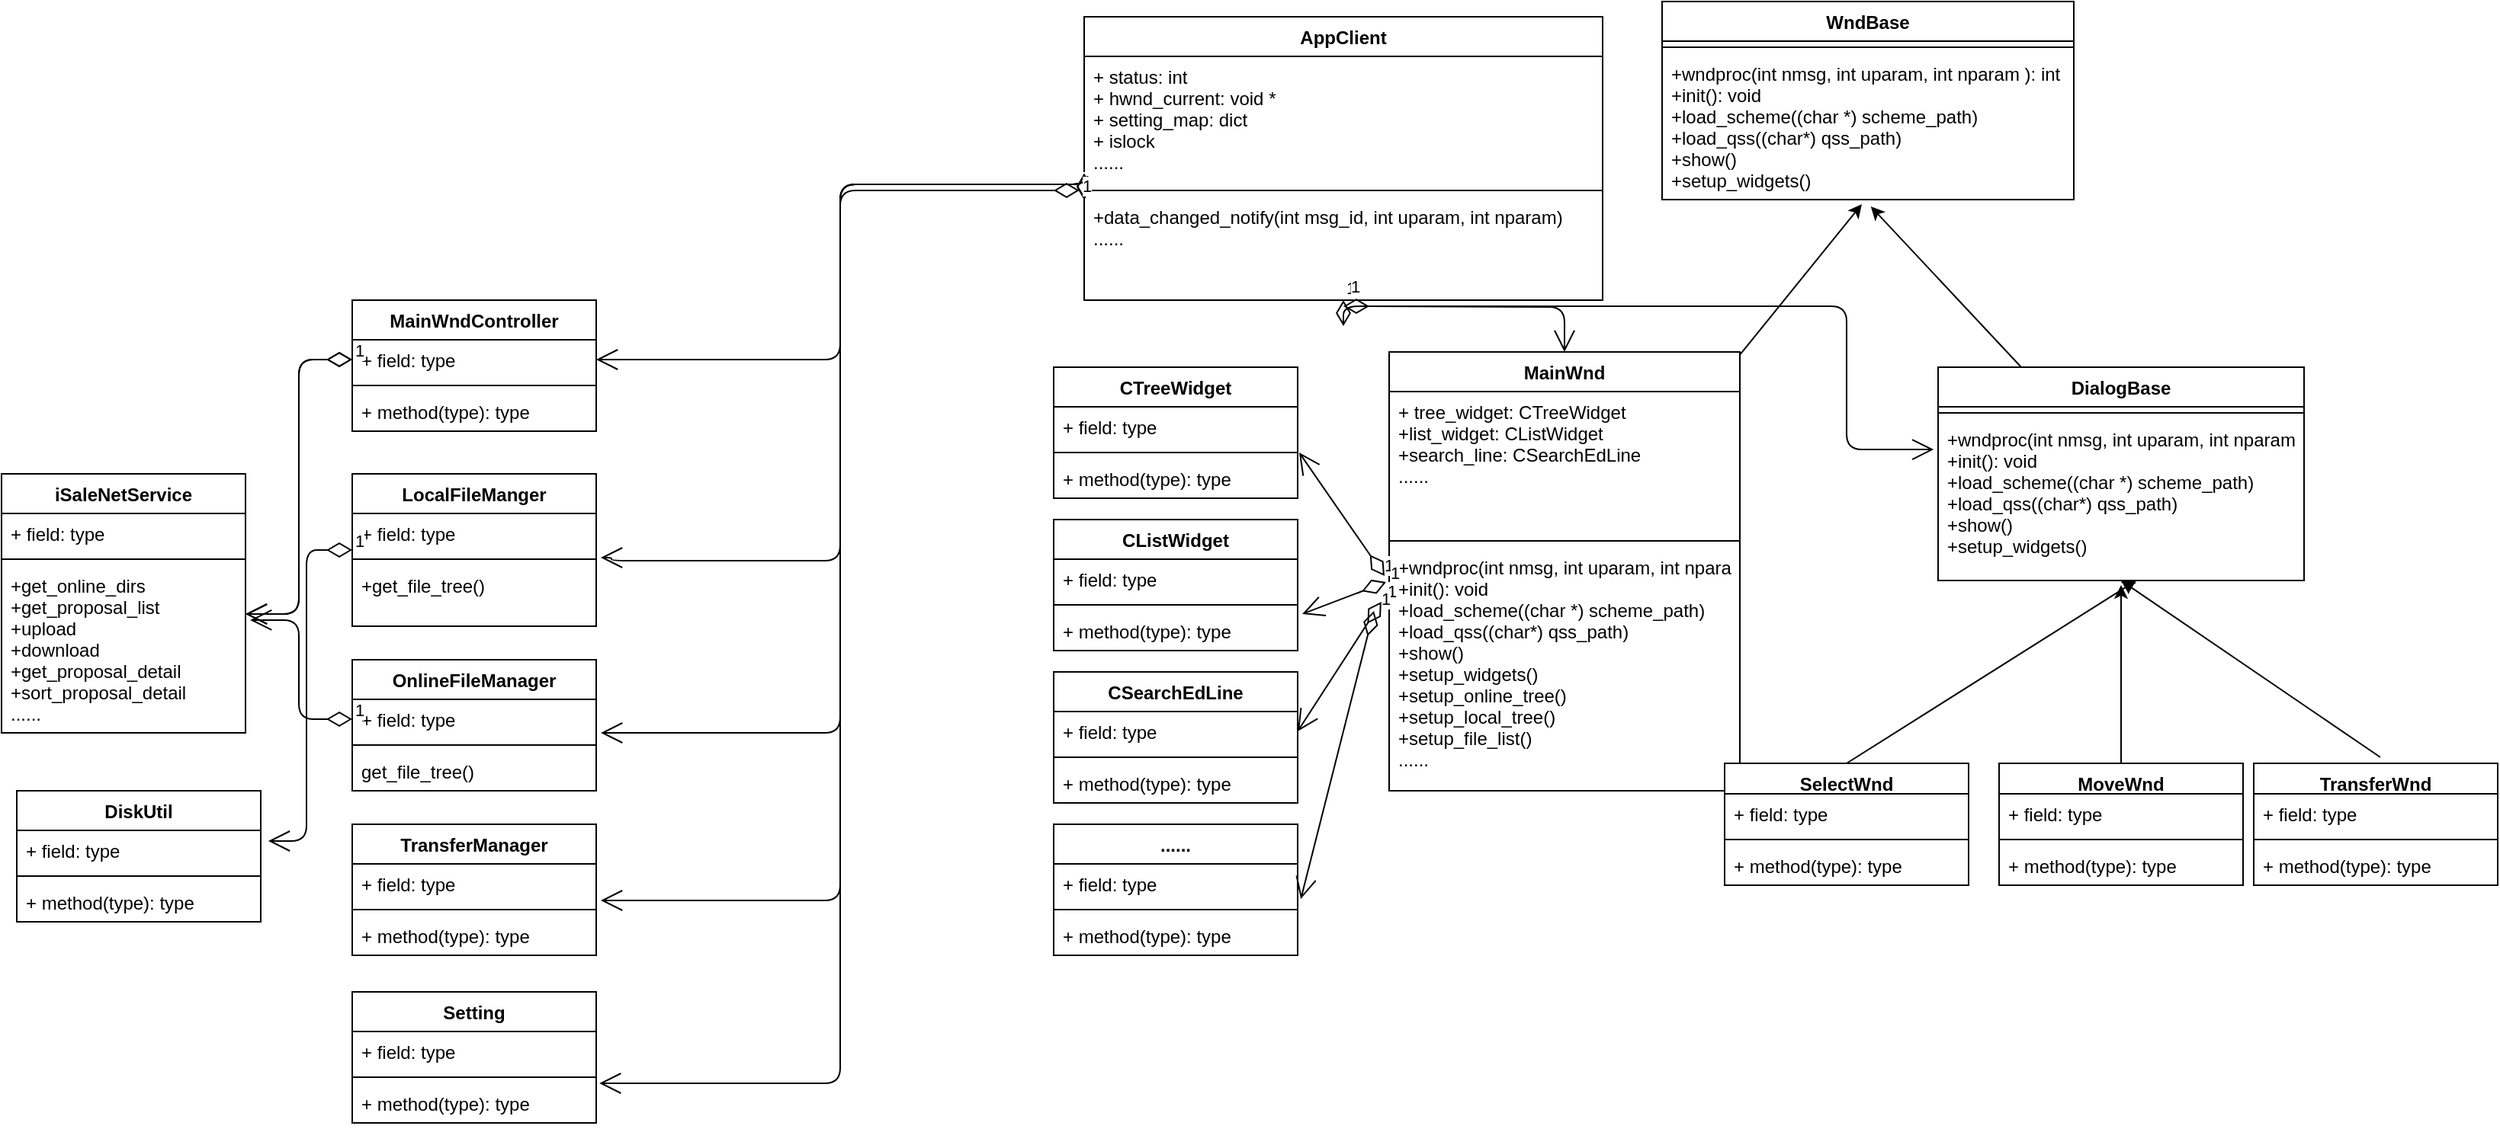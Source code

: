 <mxfile version="13.9.8" type="github">
  <diagram id="mhuhX_jn_Kd6gjhFbVmf" name="Page-1">
    <mxGraphModel dx="1865" dy="547" grid="1" gridSize="10" guides="1" tooltips="1" connect="1" arrows="1" fold="1" page="1" pageScale="1" pageWidth="827" pageHeight="1169" math="0" shadow="0">
      <root>
        <mxCell id="0" />
        <mxCell id="1" parent="0" />
        <mxCell id="v1zgGcd16w-6XDdjeVEZ-2" value="WndBase" style="swimlane;fontStyle=1;align=center;verticalAlign=top;childLayout=stackLayout;horizontal=1;startSize=26;horizontalStack=0;resizeParent=1;resizeParentMax=0;resizeLast=0;collapsible=1;marginBottom=0;" vertex="1" parent="1">
          <mxGeometry x="279" y="20" width="270" height="130" as="geometry" />
        </mxCell>
        <mxCell id="v1zgGcd16w-6XDdjeVEZ-4" value="" style="line;strokeWidth=1;fillColor=none;align=left;verticalAlign=middle;spacingTop=-1;spacingLeft=3;spacingRight=3;rotatable=0;labelPosition=right;points=[];portConstraint=eastwest;" vertex="1" parent="v1zgGcd16w-6XDdjeVEZ-2">
          <mxGeometry y="26" width="270" height="8" as="geometry" />
        </mxCell>
        <mxCell id="v1zgGcd16w-6XDdjeVEZ-5" value="+wndproc(int nmsg, int uparam, int nparam ): int&#xa;+init(): void&#xa;+load_scheme((char *) scheme_path)&#xa;+load_qss((char*) qss_path)&#xa;+show()&#xa;+setup_widgets()&#xa;&#xa;&#xa;" style="text;strokeColor=none;fillColor=none;align=left;verticalAlign=top;spacingLeft=4;spacingRight=4;overflow=hidden;rotatable=0;points=[[0,0.5],[1,0.5]];portConstraint=eastwest;" vertex="1" parent="v1zgGcd16w-6XDdjeVEZ-2">
          <mxGeometry y="34" width="270" height="96" as="geometry" />
        </mxCell>
        <mxCell id="v1zgGcd16w-6XDdjeVEZ-19" value="" style="rounded=0;orthogonalLoop=1;jettySize=auto;html=1;" edge="1" parent="1" source="v1zgGcd16w-6XDdjeVEZ-6">
          <mxGeometry relative="1" as="geometry">
            <mxPoint x="410" y="153" as="targetPoint" />
          </mxGeometry>
        </mxCell>
        <mxCell id="v1zgGcd16w-6XDdjeVEZ-6" value="MainWnd" style="swimlane;fontStyle=1;align=center;verticalAlign=top;childLayout=stackLayout;horizontal=1;startSize=26;horizontalStack=0;resizeParent=1;resizeParentMax=0;resizeLast=0;collapsible=1;marginBottom=0;" vertex="1" parent="1">
          <mxGeometry x="100" y="250" width="230" height="288" as="geometry" />
        </mxCell>
        <mxCell id="v1zgGcd16w-6XDdjeVEZ-7" value="+ tree_widget: CTreeWidget&#xa;+list_widget: CListWidget&#xa;+search_line: CSearchEdLine&#xa;......&#xa;" style="text;strokeColor=none;fillColor=none;align=left;verticalAlign=top;spacingLeft=4;spacingRight=4;overflow=hidden;rotatable=0;points=[[0,0.5],[1,0.5]];portConstraint=eastwest;" vertex="1" parent="v1zgGcd16w-6XDdjeVEZ-6">
          <mxGeometry y="26" width="230" height="94" as="geometry" />
        </mxCell>
        <mxCell id="v1zgGcd16w-6XDdjeVEZ-8" value="" style="line;strokeWidth=1;fillColor=none;align=left;verticalAlign=middle;spacingTop=-1;spacingLeft=3;spacingRight=3;rotatable=0;labelPosition=right;points=[];portConstraint=eastwest;" vertex="1" parent="v1zgGcd16w-6XDdjeVEZ-6">
          <mxGeometry y="120" width="230" height="8" as="geometry" />
        </mxCell>
        <mxCell id="v1zgGcd16w-6XDdjeVEZ-9" value="+wndproc(int nmsg, int uparam, int nparam ): int&#xa;+init(): void&#xa;+load_scheme((char *) scheme_path)&#xa;+load_qss((char*) qss_path)&#xa;+show()&#xa;+setup_widgets()&#xa;+setup_online_tree()&#xa;+setup_local_tree()&#xa;+setup_file_list()&#xa;......&#xa;&#xa;" style="text;strokeColor=none;fillColor=none;align=left;verticalAlign=top;spacingLeft=4;spacingRight=4;overflow=hidden;rotatable=0;points=[[0,0.5],[1,0.5]];portConstraint=eastwest;" vertex="1" parent="v1zgGcd16w-6XDdjeVEZ-6">
          <mxGeometry y="128" width="230" height="160" as="geometry" />
        </mxCell>
        <mxCell id="v1zgGcd16w-6XDdjeVEZ-21" value="" style="edgeStyle=none;rounded=0;orthogonalLoop=1;jettySize=auto;html=1;entryX=0.507;entryY=1.047;entryDx=0;entryDy=0;entryPerimeter=0;" edge="1" parent="1" source="v1zgGcd16w-6XDdjeVEZ-10" target="v1zgGcd16w-6XDdjeVEZ-5">
          <mxGeometry relative="1" as="geometry">
            <mxPoint x="410" y="160" as="targetPoint" />
          </mxGeometry>
        </mxCell>
        <mxCell id="v1zgGcd16w-6XDdjeVEZ-10" value="DialogBase" style="swimlane;fontStyle=1;align=center;verticalAlign=top;childLayout=stackLayout;horizontal=1;startSize=26;horizontalStack=0;resizeParent=1;resizeParentMax=0;resizeLast=0;collapsible=1;marginBottom=0;" vertex="1" parent="1">
          <mxGeometry x="460" y="260" width="240" height="140" as="geometry" />
        </mxCell>
        <mxCell id="v1zgGcd16w-6XDdjeVEZ-12" value="" style="line;strokeWidth=1;fillColor=none;align=left;verticalAlign=middle;spacingTop=-1;spacingLeft=3;spacingRight=3;rotatable=0;labelPosition=right;points=[];portConstraint=eastwest;" vertex="1" parent="v1zgGcd16w-6XDdjeVEZ-10">
          <mxGeometry y="26" width="240" height="8" as="geometry" />
        </mxCell>
        <mxCell id="v1zgGcd16w-6XDdjeVEZ-13" value="+wndproc(int nmsg, int uparam, int nparam ): int&#xa;+init(): void&#xa;+load_scheme((char *) scheme_path)&#xa;+load_qss((char*) qss_path)&#xa;+show()&#xa;+setup_widgets()&#xa;" style="text;strokeColor=none;fillColor=none;align=left;verticalAlign=top;spacingLeft=4;spacingRight=4;overflow=hidden;rotatable=0;points=[[0,0.5],[1,0.5]];portConstraint=eastwest;" vertex="1" parent="v1zgGcd16w-6XDdjeVEZ-10">
          <mxGeometry y="34" width="240" height="106" as="geometry" />
        </mxCell>
        <mxCell id="v1zgGcd16w-6XDdjeVEZ-22" value="MoveWnd" style="swimlane;fontStyle=1;align=center;verticalAlign=top;childLayout=stackLayout;horizontal=1;startSize=20;horizontalStack=0;resizeParent=1;resizeParentMax=0;resizeLast=0;collapsible=1;marginBottom=0;" vertex="1" parent="1">
          <mxGeometry x="500" y="520" width="160" height="80" as="geometry" />
        </mxCell>
        <mxCell id="v1zgGcd16w-6XDdjeVEZ-23" value="+ field: type" style="text;strokeColor=none;fillColor=none;align=left;verticalAlign=top;spacingLeft=4;spacingRight=4;overflow=hidden;rotatable=0;points=[[0,0.5],[1,0.5]];portConstraint=eastwest;" vertex="1" parent="v1zgGcd16w-6XDdjeVEZ-22">
          <mxGeometry y="20" width="160" height="26" as="geometry" />
        </mxCell>
        <mxCell id="v1zgGcd16w-6XDdjeVEZ-24" value="" style="line;strokeWidth=1;fillColor=none;align=left;verticalAlign=middle;spacingTop=-1;spacingLeft=3;spacingRight=3;rotatable=0;labelPosition=right;points=[];portConstraint=eastwest;" vertex="1" parent="v1zgGcd16w-6XDdjeVEZ-22">
          <mxGeometry y="46" width="160" height="8" as="geometry" />
        </mxCell>
        <mxCell id="v1zgGcd16w-6XDdjeVEZ-25" value="+ method(type): type" style="text;strokeColor=none;fillColor=none;align=left;verticalAlign=top;spacingLeft=4;spacingRight=4;overflow=hidden;rotatable=0;points=[[0,0.5],[1,0.5]];portConstraint=eastwest;" vertex="1" parent="v1zgGcd16w-6XDdjeVEZ-22">
          <mxGeometry y="54" width="160" height="26" as="geometry" />
        </mxCell>
        <mxCell id="v1zgGcd16w-6XDdjeVEZ-26" value="TransferWnd" style="swimlane;fontStyle=1;align=center;verticalAlign=top;childLayout=stackLayout;horizontal=1;startSize=20;horizontalStack=0;resizeParent=1;resizeParentMax=0;resizeLast=0;collapsible=1;marginBottom=0;" vertex="1" parent="1">
          <mxGeometry x="667" y="520" width="160" height="80" as="geometry" />
        </mxCell>
        <mxCell id="v1zgGcd16w-6XDdjeVEZ-27" value="+ field: type" style="text;strokeColor=none;fillColor=none;align=left;verticalAlign=top;spacingLeft=4;spacingRight=4;overflow=hidden;rotatable=0;points=[[0,0.5],[1,0.5]];portConstraint=eastwest;" vertex="1" parent="v1zgGcd16w-6XDdjeVEZ-26">
          <mxGeometry y="20" width="160" height="26" as="geometry" />
        </mxCell>
        <mxCell id="v1zgGcd16w-6XDdjeVEZ-28" value="" style="line;strokeWidth=1;fillColor=none;align=left;verticalAlign=middle;spacingTop=-1;spacingLeft=3;spacingRight=3;rotatable=0;labelPosition=right;points=[];portConstraint=eastwest;" vertex="1" parent="v1zgGcd16w-6XDdjeVEZ-26">
          <mxGeometry y="46" width="160" height="8" as="geometry" />
        </mxCell>
        <mxCell id="v1zgGcd16w-6XDdjeVEZ-29" value="+ method(type): type" style="text;strokeColor=none;fillColor=none;align=left;verticalAlign=top;spacingLeft=4;spacingRight=4;overflow=hidden;rotatable=0;points=[[0,0.5],[1,0.5]];portConstraint=eastwest;" vertex="1" parent="v1zgGcd16w-6XDdjeVEZ-26">
          <mxGeometry y="54" width="160" height="26" as="geometry" />
        </mxCell>
        <mxCell id="v1zgGcd16w-6XDdjeVEZ-30" value="SelectWnd" style="swimlane;fontStyle=1;align=center;verticalAlign=top;childLayout=stackLayout;horizontal=1;startSize=20;horizontalStack=0;resizeParent=1;resizeParentMax=0;resizeLast=0;collapsible=1;marginBottom=0;" vertex="1" parent="1">
          <mxGeometry x="320" y="520" width="160" height="80" as="geometry" />
        </mxCell>
        <mxCell id="v1zgGcd16w-6XDdjeVEZ-31" value="+ field: type" style="text;strokeColor=none;fillColor=none;align=left;verticalAlign=top;spacingLeft=4;spacingRight=4;overflow=hidden;rotatable=0;points=[[0,0.5],[1,0.5]];portConstraint=eastwest;" vertex="1" parent="v1zgGcd16w-6XDdjeVEZ-30">
          <mxGeometry y="20" width="160" height="26" as="geometry" />
        </mxCell>
        <mxCell id="v1zgGcd16w-6XDdjeVEZ-32" value="" style="line;strokeWidth=1;fillColor=none;align=left;verticalAlign=middle;spacingTop=-1;spacingLeft=3;spacingRight=3;rotatable=0;labelPosition=right;points=[];portConstraint=eastwest;" vertex="1" parent="v1zgGcd16w-6XDdjeVEZ-30">
          <mxGeometry y="46" width="160" height="8" as="geometry" />
        </mxCell>
        <mxCell id="v1zgGcd16w-6XDdjeVEZ-33" value="+ method(type): type" style="text;strokeColor=none;fillColor=none;align=left;verticalAlign=top;spacingLeft=4;spacingRight=4;overflow=hidden;rotatable=0;points=[[0,0.5],[1,0.5]];portConstraint=eastwest;" vertex="1" parent="v1zgGcd16w-6XDdjeVEZ-30">
          <mxGeometry y="54" width="160" height="26" as="geometry" />
        </mxCell>
        <mxCell id="v1zgGcd16w-6XDdjeVEZ-49" value="" style="rounded=0;orthogonalLoop=1;jettySize=auto;html=1;exitX=0.5;exitY=0;exitDx=0;exitDy=0;" edge="1" parent="1" source="v1zgGcd16w-6XDdjeVEZ-30">
          <mxGeometry relative="1" as="geometry">
            <mxPoint x="340" y="520" as="sourcePoint" />
            <mxPoint x="590" y="400" as="targetPoint" />
          </mxGeometry>
        </mxCell>
        <mxCell id="v1zgGcd16w-6XDdjeVEZ-50" value="" style="rounded=0;orthogonalLoop=1;jettySize=auto;html=1;entryX=0.5;entryY=1;entryDx=0;entryDy=0;" edge="1" parent="1" target="v1zgGcd16w-6XDdjeVEZ-10">
          <mxGeometry relative="1" as="geometry">
            <mxPoint x="750" y="516" as="sourcePoint" />
            <mxPoint x="780" y="400" as="targetPoint" />
          </mxGeometry>
        </mxCell>
        <mxCell id="v1zgGcd16w-6XDdjeVEZ-51" value="" style="rounded=0;orthogonalLoop=1;jettySize=auto;html=1;exitX=0.5;exitY=0;exitDx=0;exitDy=0;entryX=0.5;entryY=1.028;entryDx=0;entryDy=0;entryPerimeter=0;" edge="1" parent="1" source="v1zgGcd16w-6XDdjeVEZ-22" target="v1zgGcd16w-6XDdjeVEZ-13">
          <mxGeometry relative="1" as="geometry">
            <mxPoint x="350" y="530" as="sourcePoint" />
            <mxPoint x="580" y="414" as="targetPoint" />
          </mxGeometry>
        </mxCell>
        <object label="AppClient" id="v1zgGcd16w-6XDdjeVEZ-52">
          <mxCell style="swimlane;fontStyle=1;align=center;verticalAlign=top;childLayout=stackLayout;horizontal=1;startSize=26;horizontalStack=0;resizeParent=1;resizeParentMax=0;resizeLast=0;collapsible=1;marginBottom=0;" vertex="1" parent="1">
            <mxGeometry x="-100" y="30" width="340" height="186" as="geometry" />
          </mxCell>
        </object>
        <object label="+ status: int&#xa;+ hwnd_current: void *&#xa;+ setting_map: dict&#xa;+ islock&#xa;......&#xa;&#xa;&#xa;&#xa;" hwnd="object" id="v1zgGcd16w-6XDdjeVEZ-53">
          <mxCell style="text;strokeColor=none;fillColor=none;align=left;verticalAlign=top;spacingLeft=4;spacingRight=4;overflow=hidden;rotatable=0;points=[[0,0.5],[1,0.5]];portConstraint=eastwest;" vertex="1" parent="v1zgGcd16w-6XDdjeVEZ-52">
            <mxGeometry y="26" width="340" height="84" as="geometry" />
          </mxCell>
        </object>
        <mxCell id="v1zgGcd16w-6XDdjeVEZ-54" value="" style="line;strokeWidth=1;fillColor=none;align=left;verticalAlign=middle;spacingTop=-1;spacingLeft=3;spacingRight=3;rotatable=0;labelPosition=right;points=[];portConstraint=eastwest;" vertex="1" parent="v1zgGcd16w-6XDdjeVEZ-52">
          <mxGeometry y="110" width="340" height="8" as="geometry" />
        </mxCell>
        <mxCell id="v1zgGcd16w-6XDdjeVEZ-55" value="+data_changed_notify(int msg_id, int uparam, int nparam)&#xa;......" style="text;strokeColor=none;fillColor=none;align=left;verticalAlign=top;spacingLeft=4;spacingRight=4;overflow=hidden;rotatable=0;points=[[0,0.5],[1,0.5]];portConstraint=eastwest;" vertex="1" parent="v1zgGcd16w-6XDdjeVEZ-52">
          <mxGeometry y="118" width="340" height="68" as="geometry" />
        </mxCell>
        <mxCell id="v1zgGcd16w-6XDdjeVEZ-56" value="CTreeWidget" style="swimlane;fontStyle=1;align=center;verticalAlign=top;childLayout=stackLayout;horizontal=1;startSize=26;horizontalStack=0;resizeParent=1;resizeParentMax=0;resizeLast=0;collapsible=1;marginBottom=0;" vertex="1" parent="1">
          <mxGeometry x="-120" y="260" width="160" height="86" as="geometry" />
        </mxCell>
        <mxCell id="v1zgGcd16w-6XDdjeVEZ-57" value="+ field: type" style="text;strokeColor=none;fillColor=none;align=left;verticalAlign=top;spacingLeft=4;spacingRight=4;overflow=hidden;rotatable=0;points=[[0,0.5],[1,0.5]];portConstraint=eastwest;" vertex="1" parent="v1zgGcd16w-6XDdjeVEZ-56">
          <mxGeometry y="26" width="160" height="26" as="geometry" />
        </mxCell>
        <mxCell id="v1zgGcd16w-6XDdjeVEZ-58" value="" style="line;strokeWidth=1;fillColor=none;align=left;verticalAlign=middle;spacingTop=-1;spacingLeft=3;spacingRight=3;rotatable=0;labelPosition=right;points=[];portConstraint=eastwest;" vertex="1" parent="v1zgGcd16w-6XDdjeVEZ-56">
          <mxGeometry y="52" width="160" height="8" as="geometry" />
        </mxCell>
        <mxCell id="v1zgGcd16w-6XDdjeVEZ-59" value="+ method(type): type" style="text;strokeColor=none;fillColor=none;align=left;verticalAlign=top;spacingLeft=4;spacingRight=4;overflow=hidden;rotatable=0;points=[[0,0.5],[1,0.5]];portConstraint=eastwest;" vertex="1" parent="v1zgGcd16w-6XDdjeVEZ-56">
          <mxGeometry y="60" width="160" height="26" as="geometry" />
        </mxCell>
        <mxCell id="v1zgGcd16w-6XDdjeVEZ-60" value="CListWidget" style="swimlane;fontStyle=1;align=center;verticalAlign=top;childLayout=stackLayout;horizontal=1;startSize=26;horizontalStack=0;resizeParent=1;resizeParentMax=0;resizeLast=0;collapsible=1;marginBottom=0;" vertex="1" parent="1">
          <mxGeometry x="-120" y="360" width="160" height="86" as="geometry" />
        </mxCell>
        <mxCell id="v1zgGcd16w-6XDdjeVEZ-61" value="+ field: type" style="text;strokeColor=none;fillColor=none;align=left;verticalAlign=top;spacingLeft=4;spacingRight=4;overflow=hidden;rotatable=0;points=[[0,0.5],[1,0.5]];portConstraint=eastwest;" vertex="1" parent="v1zgGcd16w-6XDdjeVEZ-60">
          <mxGeometry y="26" width="160" height="26" as="geometry" />
        </mxCell>
        <mxCell id="v1zgGcd16w-6XDdjeVEZ-62" value="" style="line;strokeWidth=1;fillColor=none;align=left;verticalAlign=middle;spacingTop=-1;spacingLeft=3;spacingRight=3;rotatable=0;labelPosition=right;points=[];portConstraint=eastwest;" vertex="1" parent="v1zgGcd16w-6XDdjeVEZ-60">
          <mxGeometry y="52" width="160" height="8" as="geometry" />
        </mxCell>
        <mxCell id="v1zgGcd16w-6XDdjeVEZ-63" value="+ method(type): type" style="text;strokeColor=none;fillColor=none;align=left;verticalAlign=top;spacingLeft=4;spacingRight=4;overflow=hidden;rotatable=0;points=[[0,0.5],[1,0.5]];portConstraint=eastwest;" vertex="1" parent="v1zgGcd16w-6XDdjeVEZ-60">
          <mxGeometry y="60" width="160" height="26" as="geometry" />
        </mxCell>
        <mxCell id="v1zgGcd16w-6XDdjeVEZ-64" value="CSearchEdLine" style="swimlane;fontStyle=1;align=center;verticalAlign=top;childLayout=stackLayout;horizontal=1;startSize=26;horizontalStack=0;resizeParent=1;resizeParentMax=0;resizeLast=0;collapsible=1;marginBottom=0;" vertex="1" parent="1">
          <mxGeometry x="-120" y="460" width="160" height="86" as="geometry" />
        </mxCell>
        <mxCell id="v1zgGcd16w-6XDdjeVEZ-65" value="+ field: type" style="text;strokeColor=none;fillColor=none;align=left;verticalAlign=top;spacingLeft=4;spacingRight=4;overflow=hidden;rotatable=0;points=[[0,0.5],[1,0.5]];portConstraint=eastwest;" vertex="1" parent="v1zgGcd16w-6XDdjeVEZ-64">
          <mxGeometry y="26" width="160" height="26" as="geometry" />
        </mxCell>
        <mxCell id="v1zgGcd16w-6XDdjeVEZ-66" value="" style="line;strokeWidth=1;fillColor=none;align=left;verticalAlign=middle;spacingTop=-1;spacingLeft=3;spacingRight=3;rotatable=0;labelPosition=right;points=[];portConstraint=eastwest;" vertex="1" parent="v1zgGcd16w-6XDdjeVEZ-64">
          <mxGeometry y="52" width="160" height="8" as="geometry" />
        </mxCell>
        <mxCell id="v1zgGcd16w-6XDdjeVEZ-67" value="+ method(type): type" style="text;strokeColor=none;fillColor=none;align=left;verticalAlign=top;spacingLeft=4;spacingRight=4;overflow=hidden;rotatable=0;points=[[0,0.5],[1,0.5]];portConstraint=eastwest;" vertex="1" parent="v1zgGcd16w-6XDdjeVEZ-64">
          <mxGeometry y="60" width="160" height="26" as="geometry" />
        </mxCell>
        <mxCell id="v1zgGcd16w-6XDdjeVEZ-68" value="......" style="swimlane;fontStyle=1;align=center;verticalAlign=top;childLayout=stackLayout;horizontal=1;startSize=26;horizontalStack=0;resizeParent=1;resizeParentMax=0;resizeLast=0;collapsible=1;marginBottom=0;" vertex="1" parent="1">
          <mxGeometry x="-120" y="560" width="160" height="86" as="geometry" />
        </mxCell>
        <mxCell id="v1zgGcd16w-6XDdjeVEZ-69" value="+ field: type" style="text;strokeColor=none;fillColor=none;align=left;verticalAlign=top;spacingLeft=4;spacingRight=4;overflow=hidden;rotatable=0;points=[[0,0.5],[1,0.5]];portConstraint=eastwest;" vertex="1" parent="v1zgGcd16w-6XDdjeVEZ-68">
          <mxGeometry y="26" width="160" height="26" as="geometry" />
        </mxCell>
        <mxCell id="v1zgGcd16w-6XDdjeVEZ-70" value="" style="line;strokeWidth=1;fillColor=none;align=left;verticalAlign=middle;spacingTop=-1;spacingLeft=3;spacingRight=3;rotatable=0;labelPosition=right;points=[];portConstraint=eastwest;" vertex="1" parent="v1zgGcd16w-6XDdjeVEZ-68">
          <mxGeometry y="52" width="160" height="8" as="geometry" />
        </mxCell>
        <mxCell id="v1zgGcd16w-6XDdjeVEZ-71" value="+ method(type): type" style="text;strokeColor=none;fillColor=none;align=left;verticalAlign=top;spacingLeft=4;spacingRight=4;overflow=hidden;rotatable=0;points=[[0,0.5],[1,0.5]];portConstraint=eastwest;" vertex="1" parent="v1zgGcd16w-6XDdjeVEZ-68">
          <mxGeometry y="60" width="160" height="26" as="geometry" />
        </mxCell>
        <mxCell id="v1zgGcd16w-6XDdjeVEZ-80" value="1" style="endArrow=open;html=1;endSize=12;startArrow=diamondThin;startSize=14;startFill=0;align=left;verticalAlign=bottom;exitX=-0.013;exitY=0.119;exitDx=0;exitDy=0;entryX=1.006;entryY=-0.154;entryDx=0;entryDy=0;entryPerimeter=0;exitPerimeter=0;" edge="1" parent="1" source="v1zgGcd16w-6XDdjeVEZ-9" target="v1zgGcd16w-6XDdjeVEZ-59">
          <mxGeometry x="-1" y="3" relative="1" as="geometry">
            <mxPoint x="270" y="310" as="sourcePoint" />
            <mxPoint x="430" y="310" as="targetPoint" />
          </mxGeometry>
        </mxCell>
        <mxCell id="v1zgGcd16w-6XDdjeVEZ-81" value="1" style="endArrow=open;html=1;endSize=12;startArrow=diamondThin;startSize=14;startFill=0;align=left;verticalAlign=bottom;entryX=1.019;entryY=0.077;entryDx=0;entryDy=0;entryPerimeter=0;exitX=-0.009;exitY=0.144;exitDx=0;exitDy=0;exitPerimeter=0;" edge="1" parent="1" source="v1zgGcd16w-6XDdjeVEZ-9" target="v1zgGcd16w-6XDdjeVEZ-63">
          <mxGeometry x="-1" y="3" relative="1" as="geometry">
            <mxPoint x="270" y="310" as="sourcePoint" />
            <mxPoint x="430" y="310" as="targetPoint" />
          </mxGeometry>
        </mxCell>
        <mxCell id="v1zgGcd16w-6XDdjeVEZ-82" value="1" style="endArrow=open;html=1;endSize=12;startArrow=diamondThin;startSize=14;startFill=0;align=left;verticalAlign=bottom;exitX=-0.022;exitY=0.225;exitDx=0;exitDy=0;exitPerimeter=0;entryX=1;entryY=0.5;entryDx=0;entryDy=0;" edge="1" parent="1" source="v1zgGcd16w-6XDdjeVEZ-9" target="v1zgGcd16w-6XDdjeVEZ-65">
          <mxGeometry x="-1" y="3" relative="1" as="geometry">
            <mxPoint x="270" y="310" as="sourcePoint" />
            <mxPoint x="430" y="310" as="targetPoint" />
          </mxGeometry>
        </mxCell>
        <mxCell id="v1zgGcd16w-6XDdjeVEZ-83" value="1" style="endArrow=open;html=1;endSize=12;startArrow=diamondThin;startSize=14;startFill=0;align=left;verticalAlign=bottom;entryX=1.013;entryY=0.885;entryDx=0;entryDy=0;entryPerimeter=0;" edge="1" parent="1" target="v1zgGcd16w-6XDdjeVEZ-69">
          <mxGeometry x="-1" y="3" relative="1" as="geometry">
            <mxPoint x="90" y="420" as="sourcePoint" />
            <mxPoint x="430" y="310" as="targetPoint" />
          </mxGeometry>
        </mxCell>
        <mxCell id="v1zgGcd16w-6XDdjeVEZ-85" value="1" style="endArrow=open;html=1;endSize=12;startArrow=diamondThin;startSize=14;startFill=0;edgeStyle=orthogonalEdgeStyle;align=left;verticalAlign=bottom;entryX=0.5;entryY=0;entryDx=0;entryDy=0;" edge="1" parent="1" target="v1zgGcd16w-6XDdjeVEZ-6">
          <mxGeometry x="-1" y="3" relative="1" as="geometry">
            <mxPoint x="70" y="220" as="sourcePoint" />
            <mxPoint x="450" y="240" as="targetPoint" />
          </mxGeometry>
        </mxCell>
        <mxCell id="v1zgGcd16w-6XDdjeVEZ-86" value="1" style="endArrow=open;html=1;endSize=12;startArrow=diamondThin;startSize=14;startFill=0;edgeStyle=orthogonalEdgeStyle;align=left;verticalAlign=bottom;exitX=0.5;exitY=1;exitDx=0;exitDy=0;entryX=-0.012;entryY=0.189;entryDx=0;entryDy=0;entryPerimeter=0;" edge="1" parent="1" source="v1zgGcd16w-6XDdjeVEZ-52" target="v1zgGcd16w-6XDdjeVEZ-13">
          <mxGeometry x="-1" y="3" relative="1" as="geometry">
            <mxPoint x="300" y="329.5" as="sourcePoint" />
            <mxPoint x="400" y="310" as="targetPoint" />
            <Array as="points">
              <mxPoint x="70" y="220" />
              <mxPoint x="400" y="220" />
              <mxPoint x="400" y="314" />
            </Array>
          </mxGeometry>
        </mxCell>
        <mxCell id="v1zgGcd16w-6XDdjeVEZ-87" value="MainWndController" style="swimlane;fontStyle=1;align=center;verticalAlign=top;childLayout=stackLayout;horizontal=1;startSize=26;horizontalStack=0;resizeParent=1;resizeParentMax=0;resizeLast=0;collapsible=1;marginBottom=0;" vertex="1" parent="1">
          <mxGeometry x="-580" y="216" width="160" height="86" as="geometry" />
        </mxCell>
        <mxCell id="v1zgGcd16w-6XDdjeVEZ-88" value="+ field: type" style="text;strokeColor=none;fillColor=none;align=left;verticalAlign=top;spacingLeft=4;spacingRight=4;overflow=hidden;rotatable=0;points=[[0,0.5],[1,0.5]];portConstraint=eastwest;" vertex="1" parent="v1zgGcd16w-6XDdjeVEZ-87">
          <mxGeometry y="26" width="160" height="26" as="geometry" />
        </mxCell>
        <mxCell id="v1zgGcd16w-6XDdjeVEZ-89" value="" style="line;strokeWidth=1;fillColor=none;align=left;verticalAlign=middle;spacingTop=-1;spacingLeft=3;spacingRight=3;rotatable=0;labelPosition=right;points=[];portConstraint=eastwest;" vertex="1" parent="v1zgGcd16w-6XDdjeVEZ-87">
          <mxGeometry y="52" width="160" height="8" as="geometry" />
        </mxCell>
        <mxCell id="v1zgGcd16w-6XDdjeVEZ-90" value="+ method(type): type" style="text;strokeColor=none;fillColor=none;align=left;verticalAlign=top;spacingLeft=4;spacingRight=4;overflow=hidden;rotatable=0;points=[[0,0.5],[1,0.5]];portConstraint=eastwest;" vertex="1" parent="v1zgGcd16w-6XDdjeVEZ-87">
          <mxGeometry y="60" width="160" height="26" as="geometry" />
        </mxCell>
        <mxCell id="v1zgGcd16w-6XDdjeVEZ-91" value="LocalFileManger" style="swimlane;fontStyle=1;align=center;verticalAlign=top;childLayout=stackLayout;horizontal=1;startSize=26;horizontalStack=0;resizeParent=1;resizeParentMax=0;resizeLast=0;collapsible=1;marginBottom=0;" vertex="1" parent="1">
          <mxGeometry x="-580" y="330" width="160" height="100" as="geometry" />
        </mxCell>
        <mxCell id="v1zgGcd16w-6XDdjeVEZ-92" value="+ field: type" style="text;strokeColor=none;fillColor=none;align=left;verticalAlign=top;spacingLeft=4;spacingRight=4;overflow=hidden;rotatable=0;points=[[0,0.5],[1,0.5]];portConstraint=eastwest;" vertex="1" parent="v1zgGcd16w-6XDdjeVEZ-91">
          <mxGeometry y="26" width="160" height="26" as="geometry" />
        </mxCell>
        <mxCell id="v1zgGcd16w-6XDdjeVEZ-93" value="" style="line;strokeWidth=1;fillColor=none;align=left;verticalAlign=middle;spacingTop=-1;spacingLeft=3;spacingRight=3;rotatable=0;labelPosition=right;points=[];portConstraint=eastwest;" vertex="1" parent="v1zgGcd16w-6XDdjeVEZ-91">
          <mxGeometry y="52" width="160" height="8" as="geometry" />
        </mxCell>
        <mxCell id="v1zgGcd16w-6XDdjeVEZ-94" value="+get_file_tree()" style="text;strokeColor=none;fillColor=none;align=left;verticalAlign=top;spacingLeft=4;spacingRight=4;overflow=hidden;rotatable=0;points=[[0,0.5],[1,0.5]];portConstraint=eastwest;" vertex="1" parent="v1zgGcd16w-6XDdjeVEZ-91">
          <mxGeometry y="60" width="160" height="40" as="geometry" />
        </mxCell>
        <mxCell id="v1zgGcd16w-6XDdjeVEZ-95" value="OnlineFileManager" style="swimlane;fontStyle=1;align=center;verticalAlign=top;childLayout=stackLayout;horizontal=1;startSize=26;horizontalStack=0;resizeParent=1;resizeParentMax=0;resizeLast=0;collapsible=1;marginBottom=0;" vertex="1" parent="1">
          <mxGeometry x="-580" y="452" width="160" height="86" as="geometry" />
        </mxCell>
        <mxCell id="v1zgGcd16w-6XDdjeVEZ-96" value="+ field: type" style="text;strokeColor=none;fillColor=none;align=left;verticalAlign=top;spacingLeft=4;spacingRight=4;overflow=hidden;rotatable=0;points=[[0,0.5],[1,0.5]];portConstraint=eastwest;" vertex="1" parent="v1zgGcd16w-6XDdjeVEZ-95">
          <mxGeometry y="26" width="160" height="26" as="geometry" />
        </mxCell>
        <mxCell id="v1zgGcd16w-6XDdjeVEZ-97" value="" style="line;strokeWidth=1;fillColor=none;align=left;verticalAlign=middle;spacingTop=-1;spacingLeft=3;spacingRight=3;rotatable=0;labelPosition=right;points=[];portConstraint=eastwest;" vertex="1" parent="v1zgGcd16w-6XDdjeVEZ-95">
          <mxGeometry y="52" width="160" height="8" as="geometry" />
        </mxCell>
        <mxCell id="v1zgGcd16w-6XDdjeVEZ-98" value="get_file_tree()" style="text;strokeColor=none;fillColor=none;align=left;verticalAlign=top;spacingLeft=4;spacingRight=4;overflow=hidden;rotatable=0;points=[[0,0.5],[1,0.5]];portConstraint=eastwest;" vertex="1" parent="v1zgGcd16w-6XDdjeVEZ-95">
          <mxGeometry y="60" width="160" height="26" as="geometry" />
        </mxCell>
        <mxCell id="v1zgGcd16w-6XDdjeVEZ-99" value="TransferManager" style="swimlane;fontStyle=1;align=center;verticalAlign=top;childLayout=stackLayout;horizontal=1;startSize=26;horizontalStack=0;resizeParent=1;resizeParentMax=0;resizeLast=0;collapsible=1;marginBottom=0;" vertex="1" parent="1">
          <mxGeometry x="-580" y="560" width="160" height="86" as="geometry" />
        </mxCell>
        <mxCell id="v1zgGcd16w-6XDdjeVEZ-100" value="+ field: type" style="text;strokeColor=none;fillColor=none;align=left;verticalAlign=top;spacingLeft=4;spacingRight=4;overflow=hidden;rotatable=0;points=[[0,0.5],[1,0.5]];portConstraint=eastwest;" vertex="1" parent="v1zgGcd16w-6XDdjeVEZ-99">
          <mxGeometry y="26" width="160" height="26" as="geometry" />
        </mxCell>
        <mxCell id="v1zgGcd16w-6XDdjeVEZ-101" value="" style="line;strokeWidth=1;fillColor=none;align=left;verticalAlign=middle;spacingTop=-1;spacingLeft=3;spacingRight=3;rotatable=0;labelPosition=right;points=[];portConstraint=eastwest;" vertex="1" parent="v1zgGcd16w-6XDdjeVEZ-99">
          <mxGeometry y="52" width="160" height="8" as="geometry" />
        </mxCell>
        <mxCell id="v1zgGcd16w-6XDdjeVEZ-102" value="+ method(type): type" style="text;strokeColor=none;fillColor=none;align=left;verticalAlign=top;spacingLeft=4;spacingRight=4;overflow=hidden;rotatable=0;points=[[0,0.5],[1,0.5]];portConstraint=eastwest;" vertex="1" parent="v1zgGcd16w-6XDdjeVEZ-99">
          <mxGeometry y="60" width="160" height="26" as="geometry" />
        </mxCell>
        <mxCell id="v1zgGcd16w-6XDdjeVEZ-103" value="1" style="endArrow=open;html=1;endSize=12;startArrow=diamondThin;startSize=14;startFill=0;edgeStyle=orthogonalEdgeStyle;align=left;verticalAlign=bottom;exitX=-0.009;exitY=-0.059;exitDx=0;exitDy=0;exitPerimeter=0;entryX=1;entryY=0.5;entryDx=0;entryDy=0;" edge="1" parent="1" source="v1zgGcd16w-6XDdjeVEZ-55" target="v1zgGcd16w-6XDdjeVEZ-88">
          <mxGeometry x="-1" y="3" relative="1" as="geometry">
            <mxPoint x="-300" y="290" as="sourcePoint" />
            <mxPoint x="-280" y="340" as="targetPoint" />
          </mxGeometry>
        </mxCell>
        <mxCell id="v1zgGcd16w-6XDdjeVEZ-109" value="1" style="endArrow=open;html=1;endSize=12;startArrow=diamondThin;startSize=14;startFill=0;edgeStyle=orthogonalEdgeStyle;align=left;verticalAlign=bottom;" edge="1" parent="1">
          <mxGeometry x="-1" y="3" relative="1" as="geometry">
            <mxPoint x="-100" y="150" as="sourcePoint" />
            <mxPoint x="-417" y="385" as="targetPoint" />
            <Array as="points">
              <mxPoint x="-100" y="140" />
              <mxPoint x="-260" y="140" />
              <mxPoint x="-260" y="387" />
              <mxPoint x="-410" y="387" />
              <mxPoint x="-410" y="385" />
            </Array>
          </mxGeometry>
        </mxCell>
        <mxCell id="v1zgGcd16w-6XDdjeVEZ-110" value="1" style="endArrow=open;html=1;endSize=12;startArrow=diamondThin;startSize=14;startFill=0;edgeStyle=orthogonalEdgeStyle;align=left;verticalAlign=bottom;entryX=1.019;entryY=0.846;entryDx=0;entryDy=0;entryPerimeter=0;" edge="1" parent="1" target="v1zgGcd16w-6XDdjeVEZ-96">
          <mxGeometry x="-1" y="3" relative="1" as="geometry">
            <mxPoint x="-100" y="150" as="sourcePoint" />
            <mxPoint x="-417" y="490" as="targetPoint" />
            <Array as="points">
              <mxPoint x="-100" y="140" />
              <mxPoint x="-260" y="140" />
              <mxPoint x="-260" y="500" />
            </Array>
          </mxGeometry>
        </mxCell>
        <mxCell id="v1zgGcd16w-6XDdjeVEZ-111" value="1" style="endArrow=open;html=1;endSize=12;startArrow=diamondThin;startSize=14;startFill=0;edgeStyle=orthogonalEdgeStyle;align=left;verticalAlign=bottom;" edge="1" parent="1">
          <mxGeometry x="-1" y="3" relative="1" as="geometry">
            <mxPoint x="-100" y="150" as="sourcePoint" />
            <mxPoint x="-417" y="610" as="targetPoint" />
            <Array as="points">
              <mxPoint x="-100" y="140" />
              <mxPoint x="-260" y="140" />
              <mxPoint x="-260" y="610" />
            </Array>
          </mxGeometry>
        </mxCell>
        <mxCell id="v1zgGcd16w-6XDdjeVEZ-112" value="iSaleNetService" style="swimlane;fontStyle=1;align=center;verticalAlign=top;childLayout=stackLayout;horizontal=1;startSize=26;horizontalStack=0;resizeParent=1;resizeParentMax=0;resizeLast=0;collapsible=1;marginBottom=0;" vertex="1" parent="1">
          <mxGeometry x="-810" y="330" width="160" height="170" as="geometry" />
        </mxCell>
        <mxCell id="v1zgGcd16w-6XDdjeVEZ-113" value="+ field: type" style="text;strokeColor=none;fillColor=none;align=left;verticalAlign=top;spacingLeft=4;spacingRight=4;overflow=hidden;rotatable=0;points=[[0,0.5],[1,0.5]];portConstraint=eastwest;" vertex="1" parent="v1zgGcd16w-6XDdjeVEZ-112">
          <mxGeometry y="26" width="160" height="26" as="geometry" />
        </mxCell>
        <mxCell id="v1zgGcd16w-6XDdjeVEZ-114" value="" style="line;strokeWidth=1;fillColor=none;align=left;verticalAlign=middle;spacingTop=-1;spacingLeft=3;spacingRight=3;rotatable=0;labelPosition=right;points=[];portConstraint=eastwest;" vertex="1" parent="v1zgGcd16w-6XDdjeVEZ-112">
          <mxGeometry y="52" width="160" height="8" as="geometry" />
        </mxCell>
        <mxCell id="v1zgGcd16w-6XDdjeVEZ-115" value="+get_online_dirs&#xa;+get_proposal_list&#xa;+upload&#xa;+download&#xa;+get_proposal_detail&#xa;+sort_proposal_detail&#xa;......&#xa;&#xa;&#xa;&#xa;" style="text;strokeColor=none;fillColor=none;align=left;verticalAlign=top;spacingLeft=4;spacingRight=4;overflow=hidden;rotatable=0;points=[[0,0.5],[1,0.5]];portConstraint=eastwest;" vertex="1" parent="v1zgGcd16w-6XDdjeVEZ-112">
          <mxGeometry y="60" width="160" height="110" as="geometry" />
        </mxCell>
        <mxCell id="v1zgGcd16w-6XDdjeVEZ-120" value="Setting" style="swimlane;fontStyle=1;align=center;verticalAlign=top;childLayout=stackLayout;horizontal=1;startSize=26;horizontalStack=0;resizeParent=1;resizeParentMax=0;resizeLast=0;collapsible=1;marginBottom=0;" vertex="1" parent="1">
          <mxGeometry x="-580" y="670" width="160" height="86" as="geometry" />
        </mxCell>
        <mxCell id="v1zgGcd16w-6XDdjeVEZ-121" value="+ field: type" style="text;strokeColor=none;fillColor=none;align=left;verticalAlign=top;spacingLeft=4;spacingRight=4;overflow=hidden;rotatable=0;points=[[0,0.5],[1,0.5]];portConstraint=eastwest;" vertex="1" parent="v1zgGcd16w-6XDdjeVEZ-120">
          <mxGeometry y="26" width="160" height="26" as="geometry" />
        </mxCell>
        <mxCell id="v1zgGcd16w-6XDdjeVEZ-122" value="" style="line;strokeWidth=1;fillColor=none;align=left;verticalAlign=middle;spacingTop=-1;spacingLeft=3;spacingRight=3;rotatable=0;labelPosition=right;points=[];portConstraint=eastwest;" vertex="1" parent="v1zgGcd16w-6XDdjeVEZ-120">
          <mxGeometry y="52" width="160" height="8" as="geometry" />
        </mxCell>
        <mxCell id="v1zgGcd16w-6XDdjeVEZ-123" value="+ method(type): type" style="text;strokeColor=none;fillColor=none;align=left;verticalAlign=top;spacingLeft=4;spacingRight=4;overflow=hidden;rotatable=0;points=[[0,0.5],[1,0.5]];portConstraint=eastwest;" vertex="1" parent="v1zgGcd16w-6XDdjeVEZ-120">
          <mxGeometry y="60" width="160" height="26" as="geometry" />
        </mxCell>
        <mxCell id="v1zgGcd16w-6XDdjeVEZ-124" value="1" style="endArrow=open;html=1;endSize=12;startArrow=diamondThin;startSize=14;startFill=0;edgeStyle=orthogonalEdgeStyle;align=left;verticalAlign=bottom;entryX=1.013;entryY=0;entryDx=0;entryDy=0;entryPerimeter=0;" edge="1" parent="1" target="v1zgGcd16w-6XDdjeVEZ-123">
          <mxGeometry x="-1" y="3" relative="1" as="geometry">
            <mxPoint x="-100" y="150" as="sourcePoint" />
            <mxPoint x="-417" y="700" as="targetPoint" />
            <Array as="points">
              <mxPoint x="-100" y="140" />
              <mxPoint x="-260" y="140" />
              <mxPoint x="-260" y="730" />
            </Array>
          </mxGeometry>
        </mxCell>
        <mxCell id="v1zgGcd16w-6XDdjeVEZ-129" value="1" style="endArrow=open;html=1;endSize=12;startArrow=diamondThin;startSize=14;startFill=0;edgeStyle=orthogonalEdgeStyle;align=left;verticalAlign=bottom;exitX=0;exitY=0.5;exitDx=0;exitDy=0;entryX=1;entryY=0.291;entryDx=0;entryDy=0;entryPerimeter=0;" edge="1" parent="1" source="v1zgGcd16w-6XDdjeVEZ-88" target="v1zgGcd16w-6XDdjeVEZ-115">
          <mxGeometry x="-1" y="3" relative="1" as="geometry">
            <mxPoint x="-790" y="250" as="sourcePoint" />
            <mxPoint x="-640" y="420" as="targetPoint" />
          </mxGeometry>
        </mxCell>
        <mxCell id="v1zgGcd16w-6XDdjeVEZ-130" value="1" style="endArrow=open;html=1;endSize=12;startArrow=diamondThin;startSize=14;startFill=0;edgeStyle=orthogonalEdgeStyle;align=left;verticalAlign=bottom;exitX=0;exitY=0.5;exitDx=0;exitDy=0;entryX=1;entryY=0.291;entryDx=0;entryDy=0;entryPerimeter=0;" edge="1" parent="1" source="v1zgGcd16w-6XDdjeVEZ-88" target="v1zgGcd16w-6XDdjeVEZ-115">
          <mxGeometry x="-1" y="3" relative="1" as="geometry">
            <mxPoint x="-580" y="255" as="sourcePoint" />
            <mxPoint x="-650" y="422.01" as="targetPoint" />
            <Array as="points">
              <mxPoint x="-615" y="255" />
              <mxPoint x="-615" y="422" />
            </Array>
          </mxGeometry>
        </mxCell>
        <mxCell id="v1zgGcd16w-6XDdjeVEZ-131" value="1" style="endArrow=open;html=1;endSize=12;startArrow=diamondThin;startSize=14;startFill=0;edgeStyle=orthogonalEdgeStyle;align=left;verticalAlign=bottom;exitX=0;exitY=0.5;exitDx=0;exitDy=0;entryX=1.019;entryY=0.327;entryDx=0;entryDy=0;entryPerimeter=0;" edge="1" parent="1" source="v1zgGcd16w-6XDdjeVEZ-96" target="v1zgGcd16w-6XDdjeVEZ-115">
          <mxGeometry x="-1" y="3" relative="1" as="geometry">
            <mxPoint x="-550" y="460" as="sourcePoint" />
            <mxPoint x="-640" y="420" as="targetPoint" />
          </mxGeometry>
        </mxCell>
        <mxCell id="v1zgGcd16w-6XDdjeVEZ-132" value="DiskUtil" style="swimlane;fontStyle=1;align=center;verticalAlign=top;childLayout=stackLayout;horizontal=1;startSize=26;horizontalStack=0;resizeParent=1;resizeParentMax=0;resizeLast=0;collapsible=1;marginBottom=0;" vertex="1" parent="1">
          <mxGeometry x="-800" y="538" width="160" height="86" as="geometry" />
        </mxCell>
        <mxCell id="v1zgGcd16w-6XDdjeVEZ-133" value="+ field: type" style="text;strokeColor=none;fillColor=none;align=left;verticalAlign=top;spacingLeft=4;spacingRight=4;overflow=hidden;rotatable=0;points=[[0,0.5],[1,0.5]];portConstraint=eastwest;" vertex="1" parent="v1zgGcd16w-6XDdjeVEZ-132">
          <mxGeometry y="26" width="160" height="26" as="geometry" />
        </mxCell>
        <mxCell id="v1zgGcd16w-6XDdjeVEZ-134" value="" style="line;strokeWidth=1;fillColor=none;align=left;verticalAlign=middle;spacingTop=-1;spacingLeft=3;spacingRight=3;rotatable=0;labelPosition=right;points=[];portConstraint=eastwest;" vertex="1" parent="v1zgGcd16w-6XDdjeVEZ-132">
          <mxGeometry y="52" width="160" height="8" as="geometry" />
        </mxCell>
        <mxCell id="v1zgGcd16w-6XDdjeVEZ-135" value="+ method(type): type" style="text;strokeColor=none;fillColor=none;align=left;verticalAlign=top;spacingLeft=4;spacingRight=4;overflow=hidden;rotatable=0;points=[[0,0.5],[1,0.5]];portConstraint=eastwest;" vertex="1" parent="v1zgGcd16w-6XDdjeVEZ-132">
          <mxGeometry y="60" width="160" height="26" as="geometry" />
        </mxCell>
        <mxCell id="v1zgGcd16w-6XDdjeVEZ-136" value="1" style="endArrow=open;html=1;endSize=12;startArrow=diamondThin;startSize=14;startFill=0;edgeStyle=orthogonalEdgeStyle;align=left;verticalAlign=bottom;entryX=1.031;entryY=0.269;entryDx=0;entryDy=0;entryPerimeter=0;exitX=0;exitY=0.5;exitDx=0;exitDy=0;" edge="1" parent="1" source="v1zgGcd16w-6XDdjeVEZ-91" target="v1zgGcd16w-6XDdjeVEZ-133">
          <mxGeometry x="-1" y="3" relative="1" as="geometry">
            <mxPoint x="-550" y="480" as="sourcePoint" />
            <mxPoint x="-390" y="480" as="targetPoint" />
          </mxGeometry>
        </mxCell>
      </root>
    </mxGraphModel>
  </diagram>
</mxfile>
